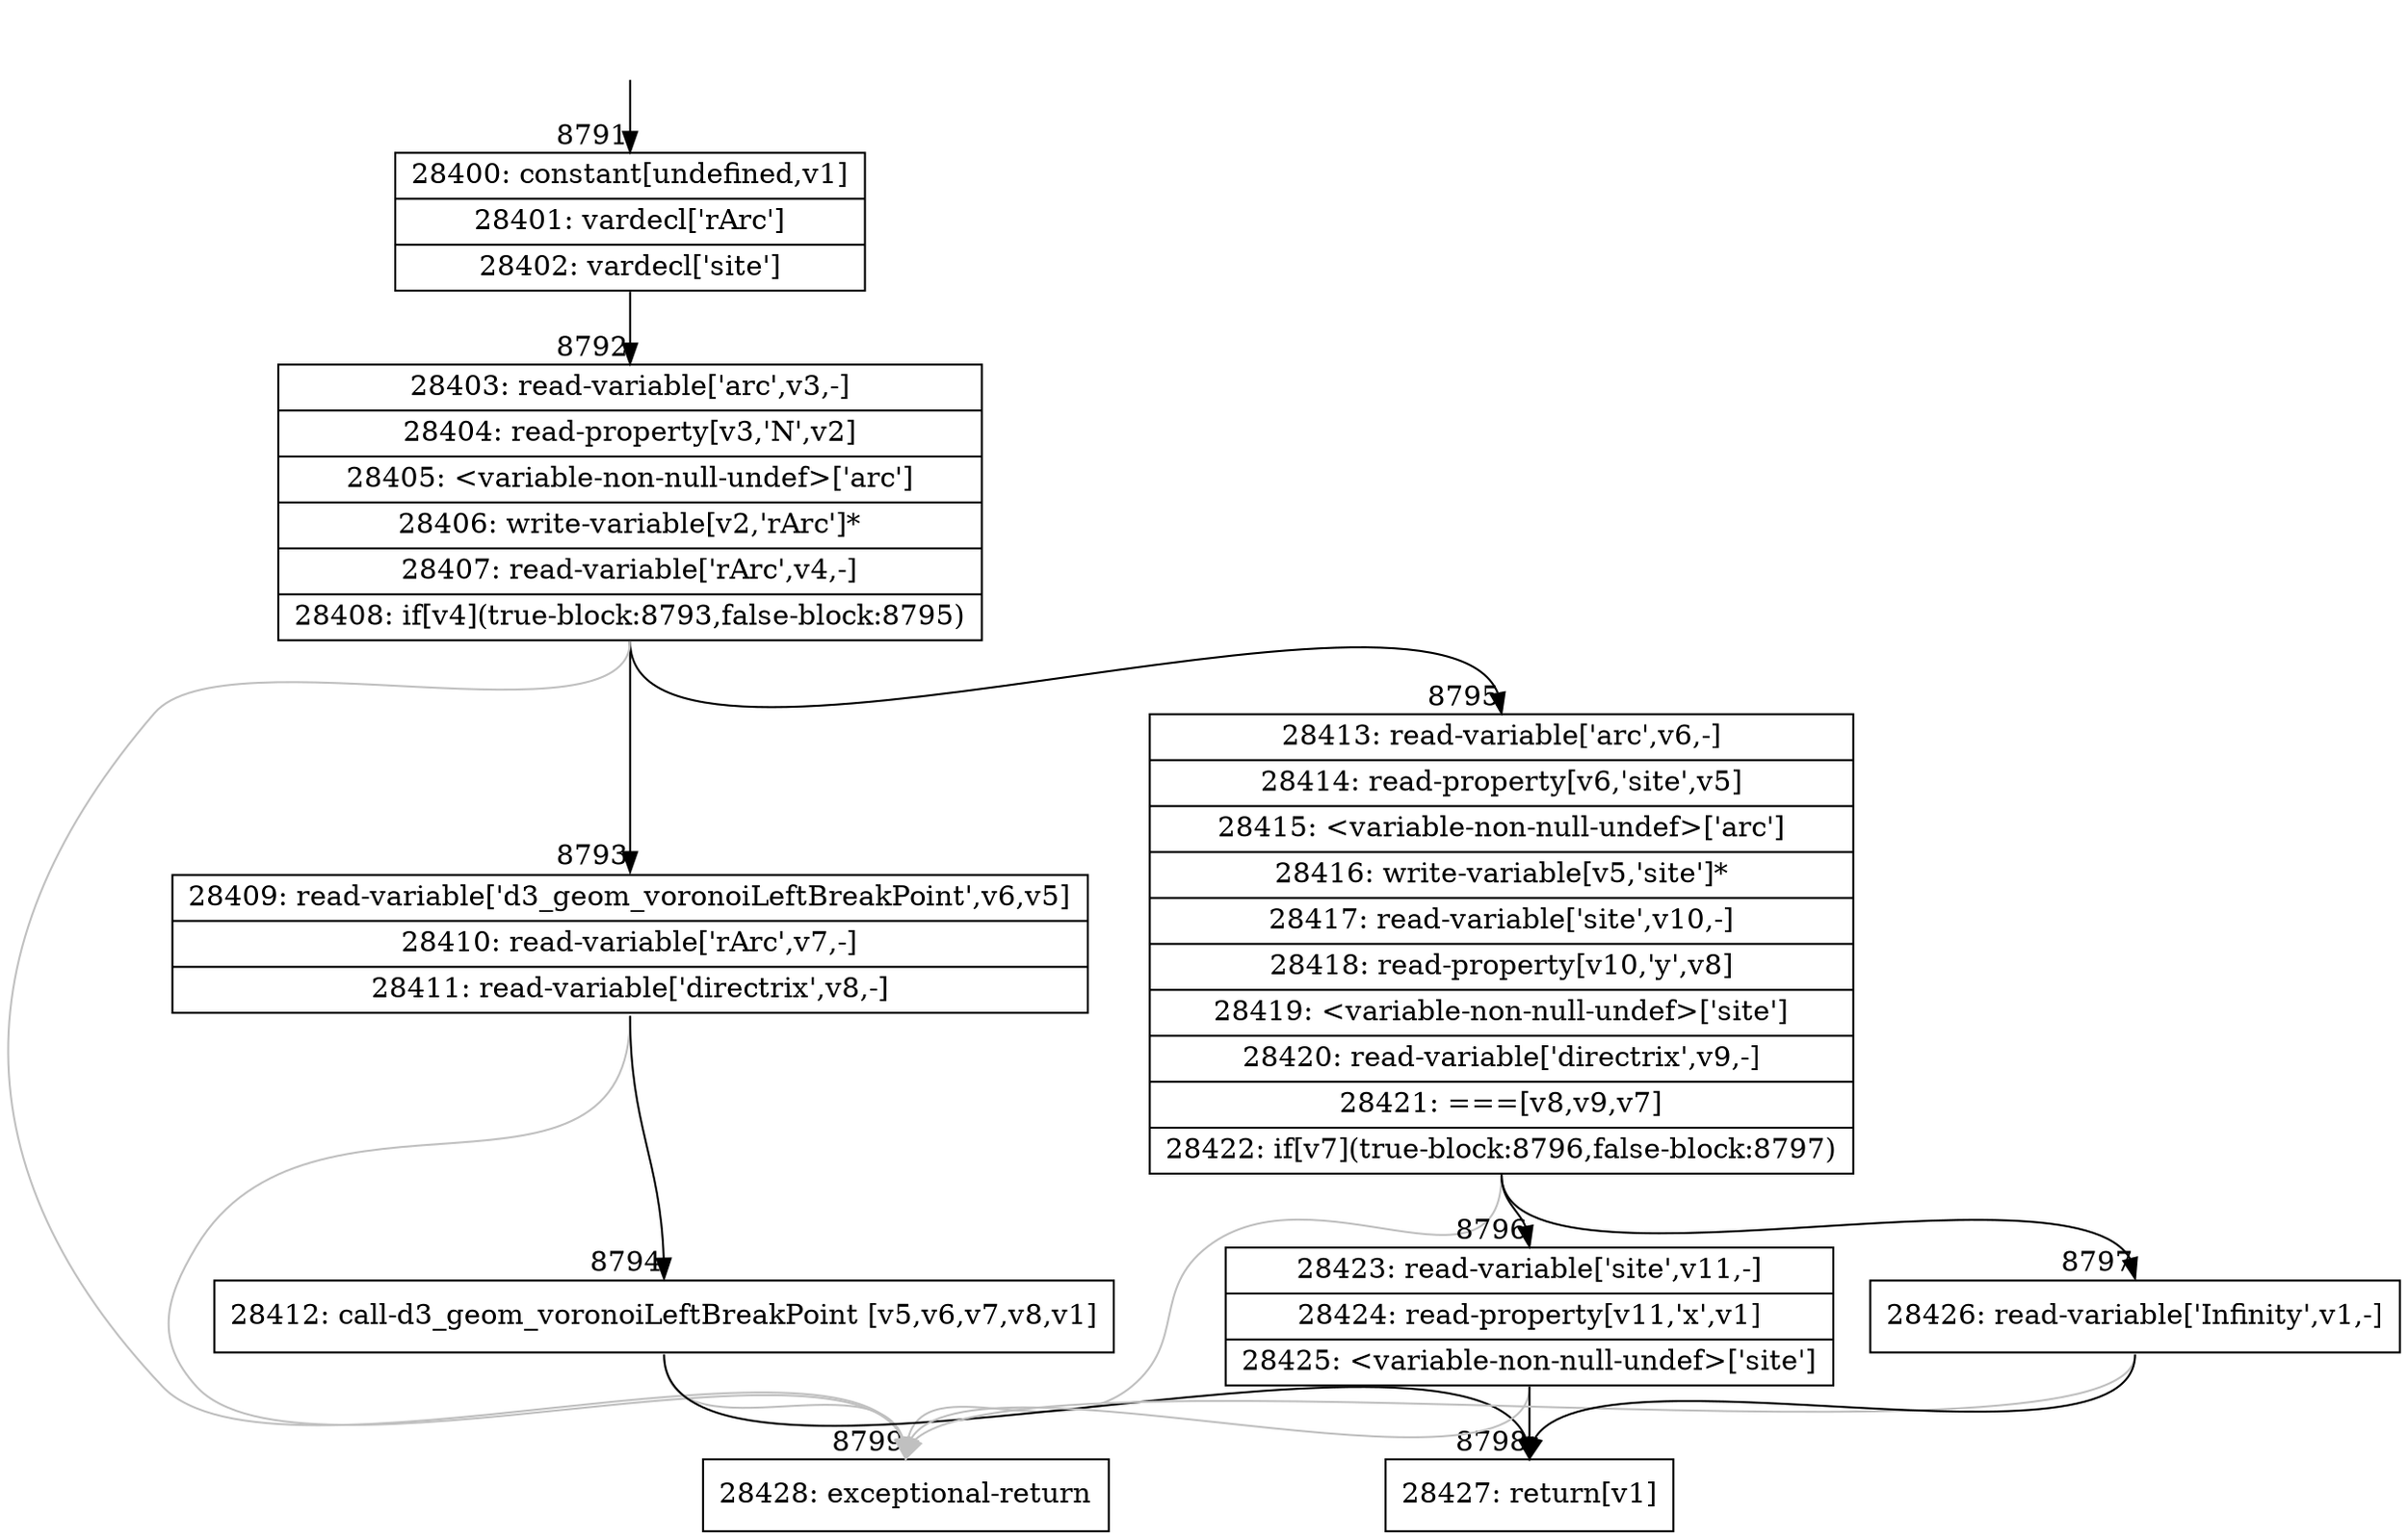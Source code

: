 digraph {
rankdir="TD"
BB_entry827[shape=none,label=""];
BB_entry827 -> BB8791 [tailport=s, headport=n, headlabel="    8791"]
BB8791 [shape=record label="{28400: constant[undefined,v1]|28401: vardecl['rArc']|28402: vardecl['site']}" ] 
BB8791 -> BB8792 [tailport=s, headport=n, headlabel="      8792"]
BB8792 [shape=record label="{28403: read-variable['arc',v3,-]|28404: read-property[v3,'N',v2]|28405: \<variable-non-null-undef\>['arc']|28406: write-variable[v2,'rArc']*|28407: read-variable['rArc',v4,-]|28408: if[v4](true-block:8793,false-block:8795)}" ] 
BB8792 -> BB8793 [tailport=s, headport=n, headlabel="      8793"]
BB8792 -> BB8795 [tailport=s, headport=n, headlabel="      8795"]
BB8792 -> BB8799 [tailport=s, headport=n, color=gray, headlabel="      8799"]
BB8793 [shape=record label="{28409: read-variable['d3_geom_voronoiLeftBreakPoint',v6,v5]|28410: read-variable['rArc',v7,-]|28411: read-variable['directrix',v8,-]}" ] 
BB8793 -> BB8794 [tailport=s, headport=n, headlabel="      8794"]
BB8793 -> BB8799 [tailport=s, headport=n, color=gray]
BB8794 [shape=record label="{28412: call-d3_geom_voronoiLeftBreakPoint [v5,v6,v7,v8,v1]}" ] 
BB8794 -> BB8798 [tailport=s, headport=n, headlabel="      8798"]
BB8794 -> BB8799 [tailport=s, headport=n, color=gray]
BB8795 [shape=record label="{28413: read-variable['arc',v6,-]|28414: read-property[v6,'site',v5]|28415: \<variable-non-null-undef\>['arc']|28416: write-variable[v5,'site']*|28417: read-variable['site',v10,-]|28418: read-property[v10,'y',v8]|28419: \<variable-non-null-undef\>['site']|28420: read-variable['directrix',v9,-]|28421: ===[v8,v9,v7]|28422: if[v7](true-block:8796,false-block:8797)}" ] 
BB8795 -> BB8796 [tailport=s, headport=n, headlabel="      8796"]
BB8795 -> BB8797 [tailport=s, headport=n, headlabel="      8797"]
BB8795 -> BB8799 [tailport=s, headport=n, color=gray]
BB8796 [shape=record label="{28423: read-variable['site',v11,-]|28424: read-property[v11,'x',v1]|28425: \<variable-non-null-undef\>['site']}" ] 
BB8796 -> BB8798 [tailport=s, headport=n]
BB8796 -> BB8799 [tailport=s, headport=n, color=gray]
BB8797 [shape=record label="{28426: read-variable['Infinity',v1,-]}" ] 
BB8797 -> BB8798 [tailport=s, headport=n]
BB8797 -> BB8799 [tailport=s, headport=n, color=gray]
BB8798 [shape=record label="{28427: return[v1]}" ] 
BB8799 [shape=record label="{28428: exceptional-return}" ] 
//#$~ 5017
}
